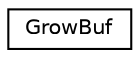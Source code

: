 digraph "类继承关系图"
{
 // INTERACTIVE_SVG=YES
 // LATEX_PDF_SIZE
  edge [fontname="Helvetica",fontsize="10",labelfontname="Helvetica",labelfontsize="10"];
  node [fontname="Helvetica",fontsize="10",shape=record];
  rankdir="LR";
  Node0 [label="GrowBuf",height=0.2,width=0.4,color="black", fillcolor="white", style="filled",URL="$d8/d33/class_grow_buf.html",tooltip="Class representing a string buffer optimised for growing."];
}
